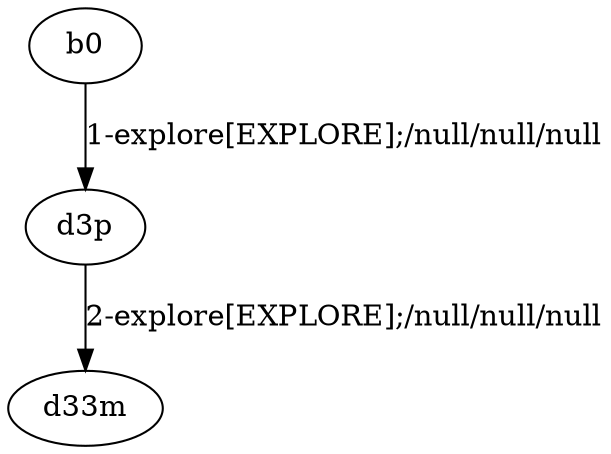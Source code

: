 # Total number of goals covered by this test: 1
# d3p --> d33m

digraph g {
"b0" -> "d3p" [label = "1-explore[EXPLORE];/null/null/null"];
"d3p" -> "d33m" [label = "2-explore[EXPLORE];/null/null/null"];
}